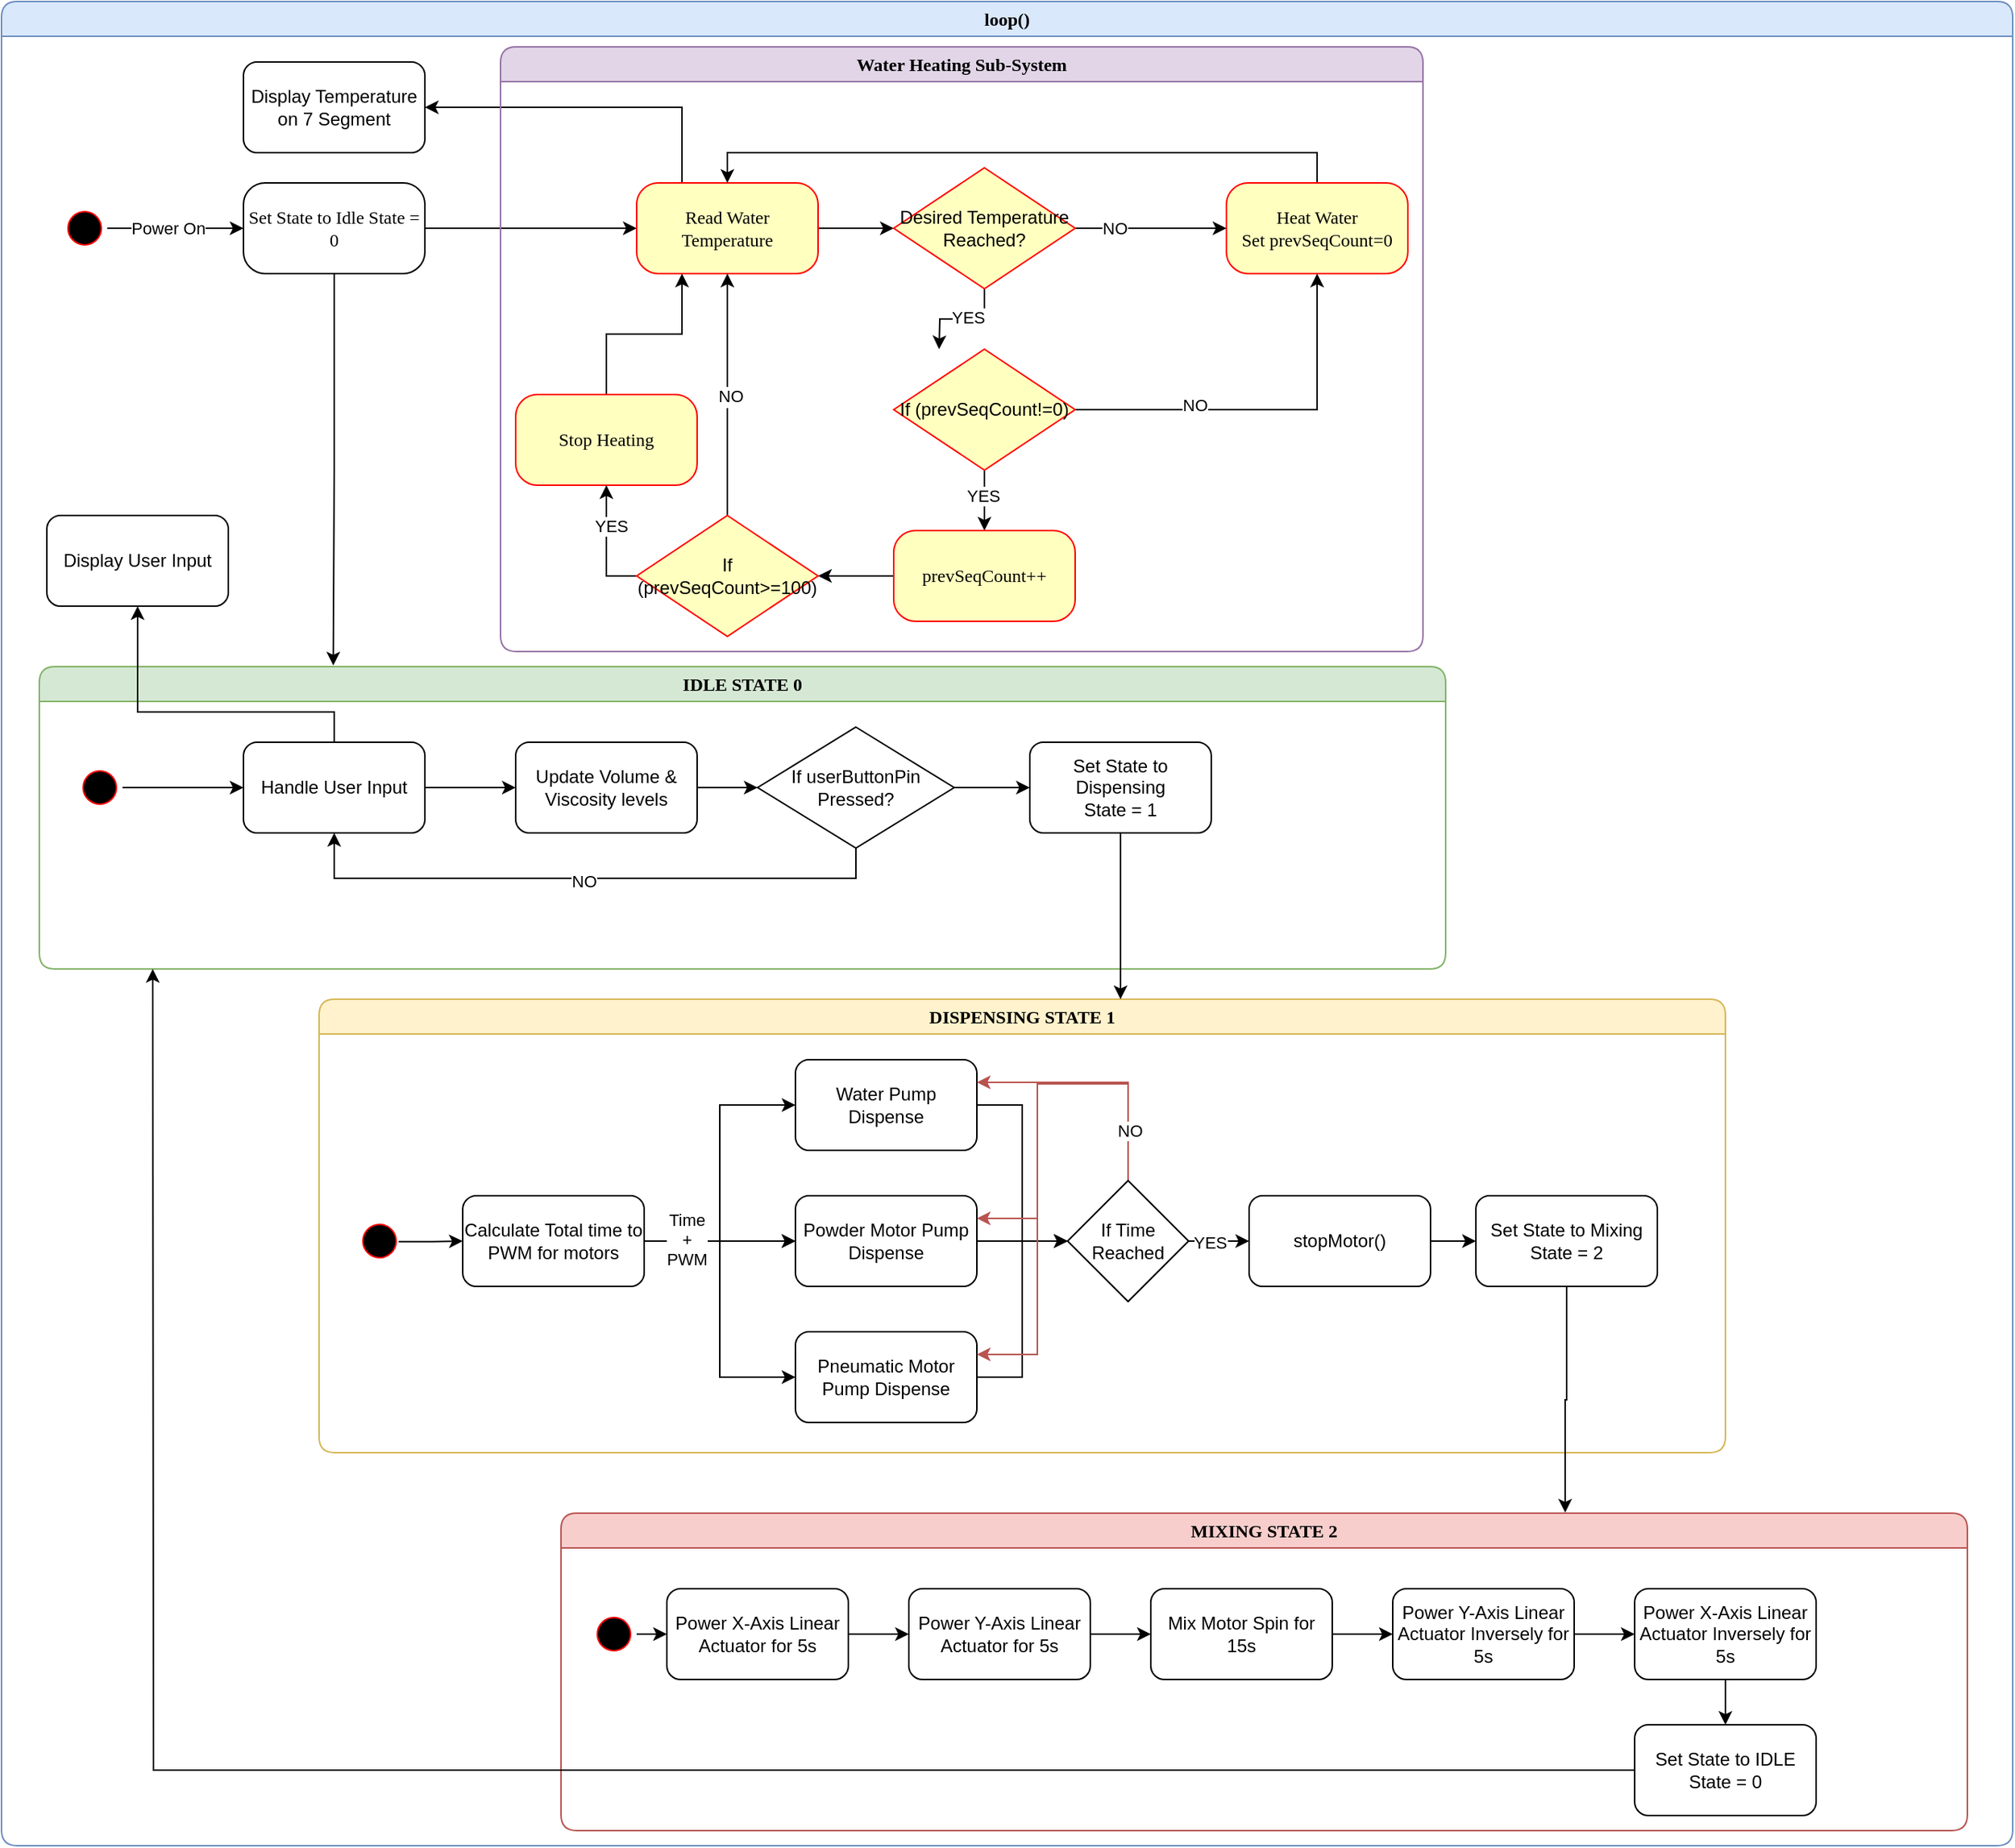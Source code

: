 <mxfile version="26.0.10">
  <diagram name="Page-1" id="58cdce13-f638-feb5-8d6f-7d28b1aa9fa0">
    <mxGraphModel dx="1937" dy="1034" grid="1" gridSize="10" guides="1" tooltips="1" connect="1" arrows="1" fold="1" page="1" pageScale="1" pageWidth="1100" pageHeight="850" background="none" math="0" shadow="0">
      <root>
        <mxCell id="0" />
        <mxCell id="1" parent="0" />
        <mxCell id="YEpL6Tf9vPYY_0y4thaI-25" style="edgeStyle=orthogonalEdgeStyle;rounded=0;orthogonalLoop=1;jettySize=auto;html=1;exitX=0.5;exitY=0;exitDx=0;exitDy=0;entryX=0;entryY=0.5;entryDx=0;entryDy=0;" edge="1" parent="1" source="382b91b5511bd0f7-1" target="382b91b5511bd0f7-6">
          <mxGeometry relative="1" as="geometry" />
        </mxCell>
        <mxCell id="YEpL6Tf9vPYY_0y4thaI-26" value="Power On" style="edgeLabel;html=1;align=center;verticalAlign=middle;resizable=0;points=[];" vertex="1" connectable="0" parent="YEpL6Tf9vPYY_0y4thaI-25">
          <mxGeometry x="-0.121" relative="1" as="geometry">
            <mxPoint as="offset" />
          </mxGeometry>
        </mxCell>
        <mxCell id="382b91b5511bd0f7-1" value="" style="ellipse;html=1;shape=startState;fillColor=#000000;strokeColor=#ff0000;rounded=1;shadow=0;comic=0;labelBackgroundColor=none;fontFamily=Verdana;fontSize=12;fontColor=#000000;align=center;direction=south;" parent="1" vertex="1">
          <mxGeometry x="100" y="135" width="30" height="30" as="geometry" />
        </mxCell>
        <mxCell id="YEpL6Tf9vPYY_0y4thaI-27" style="edgeStyle=orthogonalEdgeStyle;rounded=0;orthogonalLoop=1;jettySize=auto;html=1;exitX=1;exitY=0.5;exitDx=0;exitDy=0;entryX=0;entryY=0.5;entryDx=0;entryDy=0;" edge="1" parent="1" source="382b91b5511bd0f7-6" target="382b91b5511bd0f7-7">
          <mxGeometry relative="1" as="geometry">
            <mxPoint x="410" y="155" as="sourcePoint" />
          </mxGeometry>
        </mxCell>
        <mxCell id="382b91b5511bd0f7-6" value="Set State to Idle State = 0" style="rounded=1;whiteSpace=wrap;html=1;arcSize=24;shadow=0;comic=0;labelBackgroundColor=none;fontFamily=Verdana;fontSize=12;align=center;" parent="1" vertex="1">
          <mxGeometry x="220" y="120" width="120" height="60" as="geometry" />
        </mxCell>
        <mxCell id="YEpL6Tf9vPYY_0y4thaI-35" style="edgeStyle=orthogonalEdgeStyle;rounded=0;orthogonalLoop=1;jettySize=auto;html=1;exitX=1;exitY=0.5;exitDx=0;exitDy=0;entryX=0;entryY=0.5;entryDx=0;entryDy=0;" edge="1" parent="1" source="382b91b5511bd0f7-7" target="YEpL6Tf9vPYY_0y4thaI-28">
          <mxGeometry relative="1" as="geometry" />
        </mxCell>
        <mxCell id="YEpL6Tf9vPYY_0y4thaI-68" style="edgeStyle=orthogonalEdgeStyle;rounded=0;orthogonalLoop=1;jettySize=auto;html=1;exitX=0.25;exitY=0;exitDx=0;exitDy=0;entryX=1;entryY=0.5;entryDx=0;entryDy=0;" edge="1" parent="1" source="382b91b5511bd0f7-7" target="YEpL6Tf9vPYY_0y4thaI-67">
          <mxGeometry relative="1" as="geometry" />
        </mxCell>
        <mxCell id="382b91b5511bd0f7-7" value="Read Water Temperature" style="rounded=1;whiteSpace=wrap;html=1;arcSize=24;fillColor=#ffffc0;strokeColor=#ff0000;shadow=0;comic=0;labelBackgroundColor=none;fontFamily=Verdana;fontSize=12;fontColor=#000000;align=center;" parent="1" vertex="1">
          <mxGeometry x="480" y="120" width="120" height="60" as="geometry" />
        </mxCell>
        <mxCell id="YEpL6Tf9vPYY_0y4thaI-52" style="edgeStyle=orthogonalEdgeStyle;rounded=0;orthogonalLoop=1;jettySize=auto;html=1;exitX=0.5;exitY=0;exitDx=0;exitDy=0;entryX=0.5;entryY=0;entryDx=0;entryDy=0;" edge="1" parent="1" source="382b91b5511bd0f7-9" target="382b91b5511bd0f7-7">
          <mxGeometry relative="1" as="geometry" />
        </mxCell>
        <mxCell id="382b91b5511bd0f7-9" value="Heat Water&lt;br&gt;Set prevSeqCount=0" style="rounded=1;whiteSpace=wrap;html=1;arcSize=24;fillColor=#ffffc0;strokeColor=#ff0000;shadow=0;comic=0;labelBackgroundColor=none;fontFamily=Verdana;fontSize=12;fontColor=#000000;align=center;" parent="1" vertex="1">
          <mxGeometry x="870" y="120" width="120" height="60" as="geometry" />
        </mxCell>
        <mxCell id="YEpL6Tf9vPYY_0y4thaI-31" style="edgeStyle=orthogonalEdgeStyle;rounded=0;orthogonalLoop=1;jettySize=auto;html=1;exitX=1;exitY=0.5;exitDx=0;exitDy=0;entryX=0.5;entryY=1;entryDx=0;entryDy=0;" edge="1" parent="1" source="YEpL6Tf9vPYY_0y4thaI-38" target="382b91b5511bd0f7-9">
          <mxGeometry relative="1" as="geometry">
            <mxPoint x="740" y="260" as="sourcePoint" />
          </mxGeometry>
        </mxCell>
        <mxCell id="YEpL6Tf9vPYY_0y4thaI-54" value="NO" style="edgeLabel;html=1;align=center;verticalAlign=middle;resizable=0;points=[];" vertex="1" connectable="0" parent="YEpL6Tf9vPYY_0y4thaI-31">
          <mxGeometry x="-0.367" y="3" relative="1" as="geometry">
            <mxPoint as="offset" />
          </mxGeometry>
        </mxCell>
        <mxCell id="2a3bc250acf0617d-7" value="IDLE STATE 0" style="swimlane;whiteSpace=wrap;html=1;rounded=1;shadow=0;comic=0;labelBackgroundColor=none;strokeWidth=1;fontFamily=Verdana;fontSize=12;align=center;fillColor=#d5e8d4;strokeColor=#82b366;" parent="1" vertex="1">
          <mxGeometry x="85" y="440" width="930" height="200" as="geometry" />
        </mxCell>
        <mxCell id="YEpL6Tf9vPYY_0y4thaI-23" style="edgeStyle=orthogonalEdgeStyle;rounded=0;orthogonalLoop=1;jettySize=auto;html=1;exitX=0.5;exitY=1;exitDx=0;exitDy=0;entryX=0.209;entryY=-0.004;entryDx=0;entryDy=0;entryPerimeter=0;" edge="1" parent="1" source="382b91b5511bd0f7-6" target="2a3bc250acf0617d-7">
          <mxGeometry relative="1" as="geometry" />
        </mxCell>
        <mxCell id="YEpL6Tf9vPYY_0y4thaI-30" style="edgeStyle=orthogonalEdgeStyle;rounded=0;orthogonalLoop=1;jettySize=auto;html=1;exitX=0.5;exitY=1;exitDx=0;exitDy=0;entryX=0.5;entryY=0;entryDx=0;entryDy=0;" edge="1" parent="1" source="YEpL6Tf9vPYY_0y4thaI-28">
          <mxGeometry relative="1" as="geometry">
            <mxPoint x="680" y="230" as="targetPoint" />
          </mxGeometry>
        </mxCell>
        <mxCell id="YEpL6Tf9vPYY_0y4thaI-34" value="YES" style="edgeLabel;html=1;align=center;verticalAlign=middle;resizable=0;points=[];" vertex="1" connectable="0" parent="YEpL6Tf9vPYY_0y4thaI-30">
          <mxGeometry x="-0.106" y="-1" relative="1" as="geometry">
            <mxPoint as="offset" />
          </mxGeometry>
        </mxCell>
        <mxCell id="YEpL6Tf9vPYY_0y4thaI-32" style="edgeStyle=orthogonalEdgeStyle;rounded=0;orthogonalLoop=1;jettySize=auto;html=1;exitX=1;exitY=0.5;exitDx=0;exitDy=0;entryX=0;entryY=0.5;entryDx=0;entryDy=0;" edge="1" parent="1" source="YEpL6Tf9vPYY_0y4thaI-28" target="382b91b5511bd0f7-9">
          <mxGeometry relative="1" as="geometry" />
        </mxCell>
        <mxCell id="YEpL6Tf9vPYY_0y4thaI-33" value="NO" style="edgeLabel;html=1;align=center;verticalAlign=middle;resizable=0;points=[];" vertex="1" connectable="0" parent="YEpL6Tf9vPYY_0y4thaI-32">
          <mxGeometry x="-0.489" relative="1" as="geometry">
            <mxPoint as="offset" />
          </mxGeometry>
        </mxCell>
        <mxCell id="YEpL6Tf9vPYY_0y4thaI-28" value="Desired Temperature Reached?" style="rhombus;whiteSpace=wrap;html=1;fillColor=#FFFFC0;strokeColor=#FF0000;" vertex="1" parent="1">
          <mxGeometry x="650" y="110" width="120" height="80" as="geometry" />
        </mxCell>
        <mxCell id="YEpL6Tf9vPYY_0y4thaI-53" style="edgeStyle=orthogonalEdgeStyle;rounded=0;orthogonalLoop=1;jettySize=auto;html=1;exitX=0.5;exitY=0;exitDx=0;exitDy=0;entryX=0.25;entryY=1;entryDx=0;entryDy=0;" edge="1" parent="1" source="YEpL6Tf9vPYY_0y4thaI-37" target="382b91b5511bd0f7-7">
          <mxGeometry relative="1" as="geometry" />
        </mxCell>
        <mxCell id="YEpL6Tf9vPYY_0y4thaI-37" value="Stop Heating" style="rounded=1;whiteSpace=wrap;html=1;arcSize=24;fillColor=#ffffc0;strokeColor=#ff0000;shadow=0;comic=0;labelBackgroundColor=none;fontFamily=Verdana;fontSize=12;fontColor=#000000;align=center;" vertex="1" parent="1">
          <mxGeometry x="400" y="260" width="120" height="60" as="geometry" />
        </mxCell>
        <mxCell id="YEpL6Tf9vPYY_0y4thaI-43" style="edgeStyle=orthogonalEdgeStyle;rounded=0;orthogonalLoop=1;jettySize=auto;html=1;exitX=0.5;exitY=1;exitDx=0;exitDy=0;entryX=0.5;entryY=0;entryDx=0;entryDy=0;" edge="1" parent="1" source="YEpL6Tf9vPYY_0y4thaI-38" target="YEpL6Tf9vPYY_0y4thaI-39">
          <mxGeometry relative="1" as="geometry" />
        </mxCell>
        <mxCell id="YEpL6Tf9vPYY_0y4thaI-44" value="YES" style="edgeLabel;html=1;align=center;verticalAlign=middle;resizable=0;points=[];" vertex="1" connectable="0" parent="YEpL6Tf9vPYY_0y4thaI-43">
          <mxGeometry x="-0.169" y="-1" relative="1" as="geometry">
            <mxPoint as="offset" />
          </mxGeometry>
        </mxCell>
        <mxCell id="YEpL6Tf9vPYY_0y4thaI-38" value="If (prevSeqCount!=0)" style="rhombus;whiteSpace=wrap;html=1;fillColor=#FFFFC0;strokeColor=#FF0000;" vertex="1" parent="1">
          <mxGeometry x="650" y="230" width="120" height="80" as="geometry" />
        </mxCell>
        <mxCell id="YEpL6Tf9vPYY_0y4thaI-45" style="edgeStyle=orthogonalEdgeStyle;rounded=0;orthogonalLoop=1;jettySize=auto;html=1;exitX=0;exitY=0.5;exitDx=0;exitDy=0;entryX=1;entryY=0.5;entryDx=0;entryDy=0;" edge="1" parent="1" source="YEpL6Tf9vPYY_0y4thaI-39" target="YEpL6Tf9vPYY_0y4thaI-42">
          <mxGeometry relative="1" as="geometry" />
        </mxCell>
        <mxCell id="YEpL6Tf9vPYY_0y4thaI-39" value="prevSeqCount++" style="rounded=1;whiteSpace=wrap;html=1;arcSize=24;fillColor=#ffffc0;strokeColor=#ff0000;shadow=0;comic=0;labelBackgroundColor=none;fontFamily=Verdana;fontSize=12;fontColor=#000000;align=center;" vertex="1" parent="1">
          <mxGeometry x="650" y="350" width="120" height="60" as="geometry" />
        </mxCell>
        <mxCell id="YEpL6Tf9vPYY_0y4thaI-46" style="edgeStyle=orthogonalEdgeStyle;rounded=0;orthogonalLoop=1;jettySize=auto;html=1;exitX=0.5;exitY=0;exitDx=0;exitDy=0;entryX=0.5;entryY=1;entryDx=0;entryDy=0;" edge="1" parent="1" source="YEpL6Tf9vPYY_0y4thaI-42" target="382b91b5511bd0f7-7">
          <mxGeometry relative="1" as="geometry" />
        </mxCell>
        <mxCell id="YEpL6Tf9vPYY_0y4thaI-47" value="No" style="edgeLabel;html=1;align=center;verticalAlign=middle;resizable=0;points=[];" vertex="1" connectable="0" parent="YEpL6Tf9vPYY_0y4thaI-46">
          <mxGeometry x="-0.016" y="-2" relative="1" as="geometry">
            <mxPoint as="offset" />
          </mxGeometry>
        </mxCell>
        <mxCell id="YEpL6Tf9vPYY_0y4thaI-48" value="NO" style="edgeLabel;html=1;align=center;verticalAlign=middle;resizable=0;points=[];" vertex="1" connectable="0" parent="YEpL6Tf9vPYY_0y4thaI-46">
          <mxGeometry x="-0.008" y="-2" relative="1" as="geometry">
            <mxPoint as="offset" />
          </mxGeometry>
        </mxCell>
        <mxCell id="YEpL6Tf9vPYY_0y4thaI-50" style="edgeStyle=orthogonalEdgeStyle;rounded=0;orthogonalLoop=1;jettySize=auto;html=1;exitX=0;exitY=0.5;exitDx=0;exitDy=0;entryX=0.5;entryY=1;entryDx=0;entryDy=0;" edge="1" parent="1" source="YEpL6Tf9vPYY_0y4thaI-42" target="YEpL6Tf9vPYY_0y4thaI-37">
          <mxGeometry relative="1" as="geometry" />
        </mxCell>
        <mxCell id="YEpL6Tf9vPYY_0y4thaI-51" value="YES" style="edgeLabel;html=1;align=center;verticalAlign=middle;resizable=0;points=[];" vertex="1" connectable="0" parent="YEpL6Tf9vPYY_0y4thaI-50">
          <mxGeometry x="0.334" y="-3" relative="1" as="geometry">
            <mxPoint as="offset" />
          </mxGeometry>
        </mxCell>
        <mxCell id="YEpL6Tf9vPYY_0y4thaI-42" value="If (prevSeqCount&amp;gt;=100)" style="rhombus;whiteSpace=wrap;html=1;fillColor=#FFFFC0;strokeColor=#FF0000;" vertex="1" parent="1">
          <mxGeometry x="480" y="340" width="120" height="80" as="geometry" />
        </mxCell>
        <mxCell id="YEpL6Tf9vPYY_0y4thaI-55" value="loop()" style="swimlane;whiteSpace=wrap;html=1;rounded=1;shadow=0;comic=0;labelBackgroundColor=none;strokeWidth=1;fontFamily=Verdana;fontSize=12;align=center;fillColor=#dae8fc;strokeColor=#6c8ebf;" vertex="1" parent="1">
          <mxGeometry x="60" width="1330" height="1220" as="geometry" />
        </mxCell>
        <mxCell id="YEpL6Tf9vPYY_0y4thaI-66" value="Water Heating Sub-System" style="swimlane;whiteSpace=wrap;html=1;rounded=1;shadow=0;comic=0;labelBackgroundColor=none;strokeWidth=1;fontFamily=Verdana;fontSize=12;align=center;startSize=23;fillColor=#e1d5e7;strokeColor=#9673a6;" vertex="1" parent="YEpL6Tf9vPYY_0y4thaI-55">
          <mxGeometry x="330" y="30" width="610" height="400" as="geometry" />
        </mxCell>
        <mxCell id="YEpL6Tf9vPYY_0y4thaI-67" value="Display Temperature on 7 Segment" style="rounded=1;whiteSpace=wrap;html=1;" vertex="1" parent="YEpL6Tf9vPYY_0y4thaI-55">
          <mxGeometry x="160" y="40" width="120" height="60" as="geometry" />
        </mxCell>
        <mxCell id="YEpL6Tf9vPYY_0y4thaI-74" style="edgeStyle=orthogonalEdgeStyle;rounded=0;orthogonalLoop=1;jettySize=auto;html=1;exitX=1;exitY=0.5;exitDx=0;exitDy=0;entryX=0;entryY=0.5;entryDx=0;entryDy=0;" edge="1" parent="YEpL6Tf9vPYY_0y4thaI-55" source="YEpL6Tf9vPYY_0y4thaI-70" target="YEpL6Tf9vPYY_0y4thaI-73">
          <mxGeometry relative="1" as="geometry" />
        </mxCell>
        <mxCell id="YEpL6Tf9vPYY_0y4thaI-134" style="edgeStyle=orthogonalEdgeStyle;rounded=0;orthogonalLoop=1;jettySize=auto;html=1;exitX=0.5;exitY=0;exitDx=0;exitDy=0;entryX=0.5;entryY=1;entryDx=0;entryDy=0;" edge="1" parent="YEpL6Tf9vPYY_0y4thaI-55" source="YEpL6Tf9vPYY_0y4thaI-70" target="YEpL6Tf9vPYY_0y4thaI-133">
          <mxGeometry relative="1" as="geometry">
            <Array as="points">
              <mxPoint x="220" y="470" />
              <mxPoint x="90" y="470" />
            </Array>
          </mxGeometry>
        </mxCell>
        <mxCell id="YEpL6Tf9vPYY_0y4thaI-70" value="Handle User Input" style="rounded=1;whiteSpace=wrap;html=1;" vertex="1" parent="YEpL6Tf9vPYY_0y4thaI-55">
          <mxGeometry x="160" y="490" width="120" height="60" as="geometry" />
        </mxCell>
        <mxCell id="YEpL6Tf9vPYY_0y4thaI-72" style="edgeStyle=orthogonalEdgeStyle;rounded=0;orthogonalLoop=1;jettySize=auto;html=1;exitX=0.5;exitY=0;exitDx=0;exitDy=0;entryX=0;entryY=0.5;entryDx=0;entryDy=0;" edge="1" parent="YEpL6Tf9vPYY_0y4thaI-55" source="YEpL6Tf9vPYY_0y4thaI-71" target="YEpL6Tf9vPYY_0y4thaI-70">
          <mxGeometry relative="1" as="geometry" />
        </mxCell>
        <mxCell id="YEpL6Tf9vPYY_0y4thaI-71" value="" style="ellipse;html=1;shape=startState;fillColor=#000000;strokeColor=#ff0000;rounded=1;shadow=0;comic=0;labelBackgroundColor=none;fontFamily=Verdana;fontSize=12;fontColor=#000000;align=center;direction=south;" vertex="1" parent="YEpL6Tf9vPYY_0y4thaI-55">
          <mxGeometry x="50" y="505" width="30" height="30" as="geometry" />
        </mxCell>
        <mxCell id="YEpL6Tf9vPYY_0y4thaI-76" style="edgeStyle=orthogonalEdgeStyle;rounded=0;orthogonalLoop=1;jettySize=auto;html=1;exitX=1;exitY=0.5;exitDx=0;exitDy=0;entryX=0;entryY=0.5;entryDx=0;entryDy=0;" edge="1" parent="YEpL6Tf9vPYY_0y4thaI-55" source="YEpL6Tf9vPYY_0y4thaI-73" target="YEpL6Tf9vPYY_0y4thaI-75">
          <mxGeometry relative="1" as="geometry" />
        </mxCell>
        <mxCell id="YEpL6Tf9vPYY_0y4thaI-73" value="Update Volume &amp;amp; Viscosity levels" style="rounded=1;whiteSpace=wrap;html=1;" vertex="1" parent="YEpL6Tf9vPYY_0y4thaI-55">
          <mxGeometry x="340" y="490" width="120" height="60" as="geometry" />
        </mxCell>
        <mxCell id="YEpL6Tf9vPYY_0y4thaI-78" style="edgeStyle=orthogonalEdgeStyle;rounded=0;orthogonalLoop=1;jettySize=auto;html=1;exitX=0.5;exitY=1;exitDx=0;exitDy=0;entryX=0.5;entryY=1;entryDx=0;entryDy=0;" edge="1" parent="YEpL6Tf9vPYY_0y4thaI-55" source="YEpL6Tf9vPYY_0y4thaI-75" target="YEpL6Tf9vPYY_0y4thaI-70">
          <mxGeometry relative="1" as="geometry" />
        </mxCell>
        <mxCell id="YEpL6Tf9vPYY_0y4thaI-80" value="NO" style="edgeLabel;html=1;align=center;verticalAlign=middle;resizable=0;points=[];" vertex="1" connectable="0" parent="YEpL6Tf9vPYY_0y4thaI-78">
          <mxGeometry x="0.013" y="2" relative="1" as="geometry">
            <mxPoint as="offset" />
          </mxGeometry>
        </mxCell>
        <mxCell id="YEpL6Tf9vPYY_0y4thaI-82" style="edgeStyle=orthogonalEdgeStyle;rounded=0;orthogonalLoop=1;jettySize=auto;html=1;exitX=1;exitY=0.5;exitDx=0;exitDy=0;entryX=0;entryY=0.5;entryDx=0;entryDy=0;" edge="1" parent="YEpL6Tf9vPYY_0y4thaI-55" source="YEpL6Tf9vPYY_0y4thaI-75" target="YEpL6Tf9vPYY_0y4thaI-81">
          <mxGeometry relative="1" as="geometry" />
        </mxCell>
        <mxCell id="YEpL6Tf9vPYY_0y4thaI-75" value="If userButtonPin Pressed?" style="rhombus;whiteSpace=wrap;html=1;" vertex="1" parent="YEpL6Tf9vPYY_0y4thaI-55">
          <mxGeometry x="500" y="480" width="130" height="80" as="geometry" />
        </mxCell>
        <mxCell id="YEpL6Tf9vPYY_0y4thaI-81" value="Set State to Dispensing&lt;br&gt;State = 1" style="rounded=1;whiteSpace=wrap;html=1;" vertex="1" parent="YEpL6Tf9vPYY_0y4thaI-55">
          <mxGeometry x="680" y="490" width="120" height="60" as="geometry" />
        </mxCell>
        <mxCell id="YEpL6Tf9vPYY_0y4thaI-2" value="DISPENSING STATE 1" style="swimlane;whiteSpace=wrap;html=1;rounded=1;shadow=0;comic=0;labelBackgroundColor=none;strokeWidth=1;fontFamily=Verdana;fontSize=12;align=center;fillColor=#fff2cc;strokeColor=#d6b656;" vertex="1" parent="YEpL6Tf9vPYY_0y4thaI-55">
          <mxGeometry x="210" y="660" width="930" height="300" as="geometry" />
        </mxCell>
        <mxCell id="YEpL6Tf9vPYY_0y4thaI-86" style="edgeStyle=orthogonalEdgeStyle;rounded=0;orthogonalLoop=1;jettySize=auto;html=1;exitX=0.513;exitY=0.079;exitDx=0;exitDy=0;entryX=0;entryY=0.5;entryDx=0;entryDy=0;exitPerimeter=0;" edge="1" parent="YEpL6Tf9vPYY_0y4thaI-55" source="YEpL6Tf9vPYY_0y4thaI-84" target="YEpL6Tf9vPYY_0y4thaI-85">
          <mxGeometry relative="1" as="geometry" />
        </mxCell>
        <mxCell id="YEpL6Tf9vPYY_0y4thaI-84" value="" style="ellipse;html=1;shape=startState;fillColor=#000000;strokeColor=#ff0000;rounded=1;shadow=0;comic=0;labelBackgroundColor=none;fontFamily=Verdana;fontSize=12;fontColor=#000000;align=center;direction=south;" vertex="1" parent="YEpL6Tf9vPYY_0y4thaI-55">
          <mxGeometry x="235" y="805" width="30" height="30" as="geometry" />
        </mxCell>
        <mxCell id="YEpL6Tf9vPYY_0y4thaI-90" style="edgeStyle=orthogonalEdgeStyle;rounded=0;orthogonalLoop=1;jettySize=auto;html=1;exitX=1;exitY=0.5;exitDx=0;exitDy=0;entryX=0;entryY=0.5;entryDx=0;entryDy=0;" edge="1" parent="YEpL6Tf9vPYY_0y4thaI-55" source="YEpL6Tf9vPYY_0y4thaI-85" target="YEpL6Tf9vPYY_0y4thaI-88">
          <mxGeometry relative="1" as="geometry" />
        </mxCell>
        <mxCell id="YEpL6Tf9vPYY_0y4thaI-91" style="edgeStyle=orthogonalEdgeStyle;rounded=0;orthogonalLoop=1;jettySize=auto;html=1;exitX=1;exitY=0.5;exitDx=0;exitDy=0;entryX=0;entryY=0.5;entryDx=0;entryDy=0;" edge="1" parent="YEpL6Tf9vPYY_0y4thaI-55" source="YEpL6Tf9vPYY_0y4thaI-85" target="YEpL6Tf9vPYY_0y4thaI-87">
          <mxGeometry relative="1" as="geometry" />
        </mxCell>
        <mxCell id="YEpL6Tf9vPYY_0y4thaI-92" style="edgeStyle=orthogonalEdgeStyle;rounded=0;orthogonalLoop=1;jettySize=auto;html=1;exitX=1;exitY=0.5;exitDx=0;exitDy=0;entryX=0;entryY=0.5;entryDx=0;entryDy=0;" edge="1" parent="YEpL6Tf9vPYY_0y4thaI-55" source="YEpL6Tf9vPYY_0y4thaI-85" target="YEpL6Tf9vPYY_0y4thaI-89">
          <mxGeometry relative="1" as="geometry" />
        </mxCell>
        <mxCell id="YEpL6Tf9vPYY_0y4thaI-95" value="" style="edgeStyle=orthogonalEdgeStyle;rounded=0;orthogonalLoop=1;jettySize=auto;html=1;" edge="1" parent="YEpL6Tf9vPYY_0y4thaI-55" source="YEpL6Tf9vPYY_0y4thaI-85" target="YEpL6Tf9vPYY_0y4thaI-88">
          <mxGeometry relative="1" as="geometry" />
        </mxCell>
        <mxCell id="YEpL6Tf9vPYY_0y4thaI-96" value="Time&lt;br&gt;+&lt;br&gt;PWM" style="edgeLabel;html=1;align=center;verticalAlign=middle;resizable=0;points=[];" vertex="1" connectable="0" parent="YEpL6Tf9vPYY_0y4thaI-95">
          <mxGeometry x="-0.446" y="1" relative="1" as="geometry">
            <mxPoint as="offset" />
          </mxGeometry>
        </mxCell>
        <mxCell id="YEpL6Tf9vPYY_0y4thaI-85" value="Calculate Total time to PWM for motors" style="rounded=1;whiteSpace=wrap;html=1;" vertex="1" parent="YEpL6Tf9vPYY_0y4thaI-55">
          <mxGeometry x="305" y="790" width="120" height="60" as="geometry" />
        </mxCell>
        <mxCell id="YEpL6Tf9vPYY_0y4thaI-97" style="edgeStyle=orthogonalEdgeStyle;rounded=0;orthogonalLoop=1;jettySize=auto;html=1;exitX=1;exitY=0.5;exitDx=0;exitDy=0;entryX=0;entryY=0.5;entryDx=0;entryDy=0;" edge="1" parent="YEpL6Tf9vPYY_0y4thaI-55" source="YEpL6Tf9vPYY_0y4thaI-87" target="YEpL6Tf9vPYY_0y4thaI-93">
          <mxGeometry relative="1" as="geometry" />
        </mxCell>
        <mxCell id="YEpL6Tf9vPYY_0y4thaI-87" value="Water Pump Dispense" style="rounded=1;whiteSpace=wrap;html=1;" vertex="1" parent="YEpL6Tf9vPYY_0y4thaI-55">
          <mxGeometry x="525" y="700" width="120" height="60" as="geometry" />
        </mxCell>
        <mxCell id="YEpL6Tf9vPYY_0y4thaI-101" style="edgeStyle=orthogonalEdgeStyle;rounded=0;orthogonalLoop=1;jettySize=auto;html=1;exitX=1;exitY=0.5;exitDx=0;exitDy=0;entryX=0;entryY=0.5;entryDx=0;entryDy=0;" edge="1" parent="YEpL6Tf9vPYY_0y4thaI-55" source="YEpL6Tf9vPYY_0y4thaI-88" target="YEpL6Tf9vPYY_0y4thaI-93">
          <mxGeometry relative="1" as="geometry" />
        </mxCell>
        <mxCell id="YEpL6Tf9vPYY_0y4thaI-88" value="Powder Motor Pump&lt;br&gt;Dispense" style="rounded=1;whiteSpace=wrap;html=1;" vertex="1" parent="YEpL6Tf9vPYY_0y4thaI-55">
          <mxGeometry x="525" y="790" width="120" height="60" as="geometry" />
        </mxCell>
        <mxCell id="YEpL6Tf9vPYY_0y4thaI-12" value="MIXING STATE 2" style="swimlane;whiteSpace=wrap;html=1;rounded=1;shadow=0;comic=0;labelBackgroundColor=none;strokeWidth=1;fontFamily=Verdana;fontSize=12;align=center;startSize=23;fillColor=#f8cecc;strokeColor=#b85450;" vertex="1" parent="YEpL6Tf9vPYY_0y4thaI-55">
          <mxGeometry x="370" y="1000" width="930" height="210" as="geometry" />
        </mxCell>
        <mxCell id="YEpL6Tf9vPYY_0y4thaI-120" style="edgeStyle=orthogonalEdgeStyle;rounded=0;orthogonalLoop=1;jettySize=auto;html=1;exitX=0.5;exitY=0;exitDx=0;exitDy=0;entryX=0;entryY=0.5;entryDx=0;entryDy=0;" edge="1" parent="YEpL6Tf9vPYY_0y4thaI-12" source="YEpL6Tf9vPYY_0y4thaI-116" target="YEpL6Tf9vPYY_0y4thaI-118">
          <mxGeometry relative="1" as="geometry" />
        </mxCell>
        <mxCell id="YEpL6Tf9vPYY_0y4thaI-116" value="" style="ellipse;html=1;shape=startState;fillColor=#000000;strokeColor=#ff0000;rounded=1;shadow=0;comic=0;labelBackgroundColor=none;fontFamily=Verdana;fontSize=12;fontColor=#000000;align=center;direction=south;" vertex="1" parent="YEpL6Tf9vPYY_0y4thaI-12">
          <mxGeometry x="20" y="65" width="30" height="30" as="geometry" />
        </mxCell>
        <mxCell id="YEpL6Tf9vPYY_0y4thaI-121" style="edgeStyle=orthogonalEdgeStyle;rounded=0;orthogonalLoop=1;jettySize=auto;html=1;exitX=1;exitY=0.5;exitDx=0;exitDy=0;" edge="1" parent="YEpL6Tf9vPYY_0y4thaI-12" source="YEpL6Tf9vPYY_0y4thaI-118" target="YEpL6Tf9vPYY_0y4thaI-119">
          <mxGeometry relative="1" as="geometry" />
        </mxCell>
        <mxCell id="YEpL6Tf9vPYY_0y4thaI-118" value="Power X-Axis Linear Actuator for 5s" style="rounded=1;whiteSpace=wrap;html=1;" vertex="1" parent="YEpL6Tf9vPYY_0y4thaI-12">
          <mxGeometry x="70" y="50" width="120" height="60" as="geometry" />
        </mxCell>
        <mxCell id="YEpL6Tf9vPYY_0y4thaI-123" style="edgeStyle=orthogonalEdgeStyle;rounded=0;orthogonalLoop=1;jettySize=auto;html=1;exitX=1;exitY=0.5;exitDx=0;exitDy=0;" edge="1" parent="YEpL6Tf9vPYY_0y4thaI-12" source="YEpL6Tf9vPYY_0y4thaI-119" target="YEpL6Tf9vPYY_0y4thaI-122">
          <mxGeometry relative="1" as="geometry" />
        </mxCell>
        <mxCell id="YEpL6Tf9vPYY_0y4thaI-119" value="Power Y-Axis Linear Actuator for 5s" style="rounded=1;whiteSpace=wrap;html=1;" vertex="1" parent="YEpL6Tf9vPYY_0y4thaI-12">
          <mxGeometry x="230" y="50" width="120" height="60" as="geometry" />
        </mxCell>
        <mxCell id="YEpL6Tf9vPYY_0y4thaI-125" style="edgeStyle=orthogonalEdgeStyle;rounded=0;orthogonalLoop=1;jettySize=auto;html=1;exitX=1;exitY=0.5;exitDx=0;exitDy=0;entryX=0;entryY=0.5;entryDx=0;entryDy=0;" edge="1" parent="YEpL6Tf9vPYY_0y4thaI-12" source="YEpL6Tf9vPYY_0y4thaI-122" target="YEpL6Tf9vPYY_0y4thaI-124">
          <mxGeometry relative="1" as="geometry" />
        </mxCell>
        <mxCell id="YEpL6Tf9vPYY_0y4thaI-122" value="Mix Motor Spin for 15s" style="rounded=1;whiteSpace=wrap;html=1;" vertex="1" parent="YEpL6Tf9vPYY_0y4thaI-12">
          <mxGeometry x="390" y="50" width="120" height="60" as="geometry" />
        </mxCell>
        <mxCell id="YEpL6Tf9vPYY_0y4thaI-127" style="edgeStyle=orthogonalEdgeStyle;rounded=0;orthogonalLoop=1;jettySize=auto;html=1;exitX=1;exitY=0.5;exitDx=0;exitDy=0;entryX=0;entryY=0.5;entryDx=0;entryDy=0;" edge="1" parent="YEpL6Tf9vPYY_0y4thaI-12" source="YEpL6Tf9vPYY_0y4thaI-124" target="YEpL6Tf9vPYY_0y4thaI-126">
          <mxGeometry relative="1" as="geometry" />
        </mxCell>
        <mxCell id="YEpL6Tf9vPYY_0y4thaI-124" value="Power Y-Axis Linear Actuator Inversely for 5s" style="rounded=1;whiteSpace=wrap;html=1;" vertex="1" parent="YEpL6Tf9vPYY_0y4thaI-12">
          <mxGeometry x="550" y="50" width="120" height="60" as="geometry" />
        </mxCell>
        <mxCell id="YEpL6Tf9vPYY_0y4thaI-131" style="edgeStyle=orthogonalEdgeStyle;rounded=0;orthogonalLoop=1;jettySize=auto;html=1;exitX=0.5;exitY=1;exitDx=0;exitDy=0;entryX=0.5;entryY=0;entryDx=0;entryDy=0;" edge="1" parent="YEpL6Tf9vPYY_0y4thaI-12" source="YEpL6Tf9vPYY_0y4thaI-126" target="YEpL6Tf9vPYY_0y4thaI-129">
          <mxGeometry relative="1" as="geometry" />
        </mxCell>
        <mxCell id="YEpL6Tf9vPYY_0y4thaI-126" value="Power X-Axis Linear Actuator Inversely for 5s" style="rounded=1;whiteSpace=wrap;html=1;" vertex="1" parent="YEpL6Tf9vPYY_0y4thaI-12">
          <mxGeometry x="710" y="50" width="120" height="60" as="geometry" />
        </mxCell>
        <mxCell id="YEpL6Tf9vPYY_0y4thaI-132" style="edgeStyle=orthogonalEdgeStyle;rounded=0;orthogonalLoop=1;jettySize=auto;html=1;exitX=0;exitY=0.5;exitDx=0;exitDy=0;" edge="1" parent="YEpL6Tf9vPYY_0y4thaI-12" source="YEpL6Tf9vPYY_0y4thaI-129">
          <mxGeometry relative="1" as="geometry">
            <mxPoint x="-270" y="-360.0" as="targetPoint" />
          </mxGeometry>
        </mxCell>
        <mxCell id="YEpL6Tf9vPYY_0y4thaI-129" value="Set State to IDLE&lt;br&gt;State = 0" style="rounded=1;whiteSpace=wrap;html=1;" vertex="1" parent="YEpL6Tf9vPYY_0y4thaI-12">
          <mxGeometry x="710" y="140" width="120" height="60" as="geometry" />
        </mxCell>
        <mxCell id="YEpL6Tf9vPYY_0y4thaI-100" style="edgeStyle=orthogonalEdgeStyle;rounded=0;orthogonalLoop=1;jettySize=auto;html=1;exitX=1;exitY=0.5;exitDx=0;exitDy=0;entryX=0;entryY=0.5;entryDx=0;entryDy=0;" edge="1" parent="YEpL6Tf9vPYY_0y4thaI-55" source="YEpL6Tf9vPYY_0y4thaI-89" target="YEpL6Tf9vPYY_0y4thaI-93">
          <mxGeometry relative="1" as="geometry" />
        </mxCell>
        <mxCell id="YEpL6Tf9vPYY_0y4thaI-89" value="Pneumatic Motor Pump Dispense" style="rounded=1;whiteSpace=wrap;html=1;" vertex="1" parent="YEpL6Tf9vPYY_0y4thaI-55">
          <mxGeometry x="525" y="880" width="120" height="60" as="geometry" />
        </mxCell>
        <mxCell id="YEpL6Tf9vPYY_0y4thaI-104" style="edgeStyle=orthogonalEdgeStyle;rounded=0;orthogonalLoop=1;jettySize=auto;html=1;exitX=1;exitY=0.5;exitDx=0;exitDy=0;" edge="1" parent="YEpL6Tf9vPYY_0y4thaI-55" source="YEpL6Tf9vPYY_0y4thaI-93" target="YEpL6Tf9vPYY_0y4thaI-103">
          <mxGeometry relative="1" as="geometry" />
        </mxCell>
        <mxCell id="YEpL6Tf9vPYY_0y4thaI-105" value="YES" style="edgeLabel;html=1;align=center;verticalAlign=middle;resizable=0;points=[];" vertex="1" connectable="0" parent="YEpL6Tf9vPYY_0y4thaI-104">
          <mxGeometry x="-0.331" y="-1" relative="1" as="geometry">
            <mxPoint as="offset" />
          </mxGeometry>
        </mxCell>
        <mxCell id="YEpL6Tf9vPYY_0y4thaI-106" style="edgeStyle=orthogonalEdgeStyle;rounded=0;orthogonalLoop=1;jettySize=auto;html=1;exitX=0.5;exitY=0;exitDx=0;exitDy=0;entryX=1;entryY=0.25;entryDx=0;entryDy=0;fillColor=#f8cecc;strokeColor=#b85450;" edge="1" parent="YEpL6Tf9vPYY_0y4thaI-55" source="YEpL6Tf9vPYY_0y4thaI-93" target="YEpL6Tf9vPYY_0y4thaI-87">
          <mxGeometry relative="1" as="geometry">
            <Array as="points">
              <mxPoint x="745" y="715" />
            </Array>
          </mxGeometry>
        </mxCell>
        <mxCell id="YEpL6Tf9vPYY_0y4thaI-109" style="edgeStyle=orthogonalEdgeStyle;rounded=0;orthogonalLoop=1;jettySize=auto;html=1;exitX=0.5;exitY=0;exitDx=0;exitDy=0;entryX=1;entryY=0.25;entryDx=0;entryDy=0;fillColor=#f8cecc;strokeColor=#b85450;" edge="1" parent="YEpL6Tf9vPYY_0y4thaI-55" source="YEpL6Tf9vPYY_0y4thaI-93" target="YEpL6Tf9vPYY_0y4thaI-88">
          <mxGeometry relative="1" as="geometry">
            <Array as="points">
              <mxPoint x="745" y="715" />
              <mxPoint x="685" y="715" />
              <mxPoint x="685" y="805" />
            </Array>
          </mxGeometry>
        </mxCell>
        <mxCell id="YEpL6Tf9vPYY_0y4thaI-110" style="edgeStyle=orthogonalEdgeStyle;rounded=0;orthogonalLoop=1;jettySize=auto;html=1;exitX=0.5;exitY=0;exitDx=0;exitDy=0;entryX=1;entryY=0.25;entryDx=0;entryDy=0;fillColor=#f8cecc;strokeColor=#b85450;" edge="1" parent="YEpL6Tf9vPYY_0y4thaI-55" source="YEpL6Tf9vPYY_0y4thaI-93" target="YEpL6Tf9vPYY_0y4thaI-89">
          <mxGeometry relative="1" as="geometry">
            <Array as="points">
              <mxPoint x="745" y="716" />
              <mxPoint x="685" y="716" />
              <mxPoint x="685" y="895" />
            </Array>
          </mxGeometry>
        </mxCell>
        <mxCell id="YEpL6Tf9vPYY_0y4thaI-111" value="NO" style="edgeLabel;html=1;align=center;verticalAlign=middle;resizable=0;points=[];" vertex="1" connectable="0" parent="YEpL6Tf9vPYY_0y4thaI-110">
          <mxGeometry x="-0.808" y="-1" relative="1" as="geometry">
            <mxPoint as="offset" />
          </mxGeometry>
        </mxCell>
        <mxCell id="YEpL6Tf9vPYY_0y4thaI-93" value="If Time Reached" style="rhombus;whiteSpace=wrap;html=1;" vertex="1" parent="YEpL6Tf9vPYY_0y4thaI-55">
          <mxGeometry x="705" y="780" width="80" height="80" as="geometry" />
        </mxCell>
        <mxCell id="YEpL6Tf9vPYY_0y4thaI-113" style="edgeStyle=orthogonalEdgeStyle;rounded=0;orthogonalLoop=1;jettySize=auto;html=1;exitX=1;exitY=0.5;exitDx=0;exitDy=0;entryX=0;entryY=0.5;entryDx=0;entryDy=0;" edge="1" parent="YEpL6Tf9vPYY_0y4thaI-55" source="YEpL6Tf9vPYY_0y4thaI-103" target="YEpL6Tf9vPYY_0y4thaI-112">
          <mxGeometry relative="1" as="geometry" />
        </mxCell>
        <mxCell id="YEpL6Tf9vPYY_0y4thaI-103" value="stopMotor()" style="rounded=1;whiteSpace=wrap;html=1;" vertex="1" parent="YEpL6Tf9vPYY_0y4thaI-55">
          <mxGeometry x="825" y="790" width="120" height="60" as="geometry" />
        </mxCell>
        <mxCell id="YEpL6Tf9vPYY_0y4thaI-112" value="Set State to Mixing&lt;br&gt;State = 2" style="rounded=1;whiteSpace=wrap;html=1;" vertex="1" parent="YEpL6Tf9vPYY_0y4thaI-55">
          <mxGeometry x="975" y="790" width="120" height="60" as="geometry" />
        </mxCell>
        <mxCell id="YEpL6Tf9vPYY_0y4thaI-115" style="edgeStyle=orthogonalEdgeStyle;rounded=0;orthogonalLoop=1;jettySize=auto;html=1;exitX=0.5;exitY=1;exitDx=0;exitDy=0;entryX=0.714;entryY=-0.002;entryDx=0;entryDy=0;entryPerimeter=0;" edge="1" parent="YEpL6Tf9vPYY_0y4thaI-55" source="YEpL6Tf9vPYY_0y4thaI-112" target="YEpL6Tf9vPYY_0y4thaI-12">
          <mxGeometry relative="1" as="geometry" />
        </mxCell>
        <mxCell id="YEpL6Tf9vPYY_0y4thaI-133" value="Display User Input" style="rounded=1;whiteSpace=wrap;html=1;" vertex="1" parent="YEpL6Tf9vPYY_0y4thaI-55">
          <mxGeometry x="30" y="340" width="120" height="60" as="geometry" />
        </mxCell>
        <mxCell id="YEpL6Tf9vPYY_0y4thaI-83" style="edgeStyle=orthogonalEdgeStyle;rounded=0;orthogonalLoop=1;jettySize=auto;html=1;exitX=0.5;exitY=1;exitDx=0;exitDy=0;" edge="1" parent="1" source="YEpL6Tf9vPYY_0y4thaI-81">
          <mxGeometry relative="1" as="geometry">
            <mxPoint x="800" y="660" as="targetPoint" />
          </mxGeometry>
        </mxCell>
      </root>
    </mxGraphModel>
  </diagram>
</mxfile>
